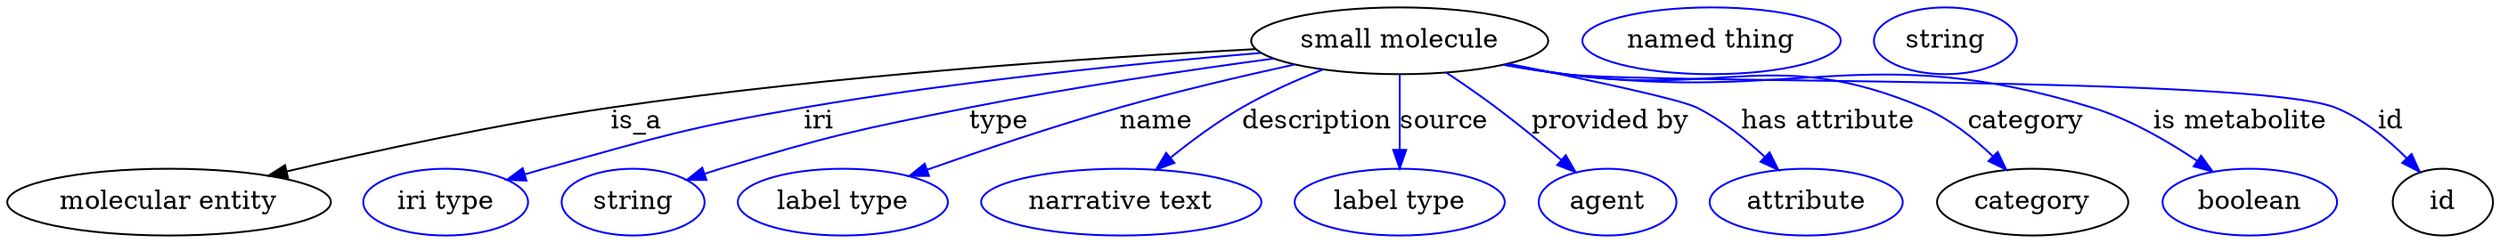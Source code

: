 digraph {
	graph [bb="0,0,1337.1,123"];
	node [label="\N"];
	"small molecule"	[height=0.5,
		label="small molecule",
		pos="750.09,105",
		width=2.2206];
	"molecular entity"	[height=0.5,
		pos="87.092,18",
		width=2.4192];
	"small molecule" -> "molecular entity"	[label=is_a,
		lp="339.09,61.5",
		pos="e,140.63,32.248 672.6,100.53 587.16,96.027 445.79,86.578 325.09,69 265.41,60.308 198.24,45.75 150.51,34.577"];
	iri	[color=blue,
		height=0.5,
		label="iri type",
		pos="236.09,18",
		width=1.2277];
	"small molecule" -> iri	[color=blue,
		label=iri,
		lp="437.09,61.5",
		pos="e,269.4,29.896 675.46,98.51 610.16,93.078 512.92,83.464 429.09,69 366.52,58.205 351.3,52.878 290.09,36 286.52,35.015 282.83,33.951 \
279.13,32.852",
		style=solid];
	type	[color=blue,
		height=0.5,
		label=string,
		pos="337.09,18",
		width=1.0652];
	"small molecule" -> type	[color=blue,
		label=type,
		lp="534.09,61.5",
		pos="e,366.01,30.003 682.3,95.442 635.88,89.175 573.03,79.885 518.09,69 457.93,57.079 442.79,53.789 384.09,36 381.33,35.162 378.49,34.255 \
375.64,33.311",
		style=solid];
	name	[color=blue,
		height=0.5,
		label="label type",
		pos="450.09,18",
		width=1.5707];
	"small molecule" -> name	[color=blue,
		label=name,
		lp="619.09,61.5",
		pos="e,485.92,32.101 693.47,92.228 664.99,85.964 630.04,77.756 599.09,69 563.95,59.054 524.81,45.838 495.47,35.491",
		style=solid];
	description	[color=blue,
		height=0.5,
		label="narrative text",
		pos="600.09,18",
		width=2.0943];
	"small molecule" -> description	[color=blue,
		label=description,
		lp="705.59,61.5",
		pos="e,618.77,35.515 708.84,89.561 694.59,83.916 678.78,76.894 665.09,69 651.69,61.273 637.96,51.1 626.59,41.949",
		style=solid];
	source	[color=blue,
		height=0.5,
		label="label type",
		pos="750.09,18",
		width=1.5707];
	"small molecule" -> source	[color=blue,
		label=source,
		lp="774.09,61.5",
		pos="e,750.09,36.175 750.09,86.799 750.09,75.163 750.09,59.548 750.09,46.237",
		style=solid];
	"provided by"	[color=blue,
		height=0.5,
		label=agent,
		pos="862.09,18",
		width=1.0291];
	"small molecule" -> "provided by"	[color=blue,
		label="provided by",
		lp="863.59,61.5",
		pos="e,844.88,34.142 775.32,87.773 783.94,82.028 793.56,75.399 802.09,69 813.93,60.117 826.59,49.717 837.21,40.71",
		style=solid];
	"has attribute"	[color=blue,
		height=0.5,
		label=attribute,
		pos="969.09,18",
		width=1.4443];
	"small molecule" -> "has attribute"	[color=blue,
		label="has attribute",
		lp="981.09,61.5",
		pos="e,954.11,35.363 808.61,92.629 850.4,84.264 900.82,73.584 910.09,69 923.52,62.361 936.45,52.013 946.76,42.449",
		style=solid];
	category	[height=0.5,
		pos="1090.1,18",
		width=1.4263];
	"small molecule" -> category	[color=blue,
		label=category,
		lp="1087.6,61.5",
		pos="e,1076.2,35.521 806.76,92.204 817.15,90.282 827.93,88.45 838.09,87 923.82,74.773 952.4,102.88 1032.1,69 1045.9,63.114 1058.9,52.663 \
1069,42.832",
		style=solid];
	"is metabolite"	[color=blue,
		height=0.5,
		label=boolean,
		pos="1206.1,18",
		width=1.2999];
	"small molecule" -> "is metabolite"	[color=blue,
		label="is metabolite",
		lp="1202.1,61.5",
		pos="e,1186.6,34.466 806.25,92.042 816.79,90.113 827.75,88.32 838.09,87 901.04,78.965 1062.5,87.913 1123.1,69 1142.8,62.839 1162.7,51.072 \
1178.1,40.501",
		style=solid];
	id	[height=0.5,
		pos="1310.1,18",
		width=0.75];
	"small molecule" -> id	[color=blue,
		label=id,
		lp="1282.1,61.5",
		pos="e,1297.9,34.313 805.76,91.961 816.45,90.015 827.58,88.236 838.09,87 883.93,81.608 1210.3,86.193 1253.1,69 1267.5,63.217 1280.7,52.15 \
1290.8,41.896",
		style=solid];
	"named thing_category"	[color=blue,
		height=0.5,
		label="named thing",
		pos="917.09,105",
		width=1.9318];
	"small molecule_id"	[color=blue,
		height=0.5,
		label=string,
		pos="1043.1,105",
		width=1.0652];
}
